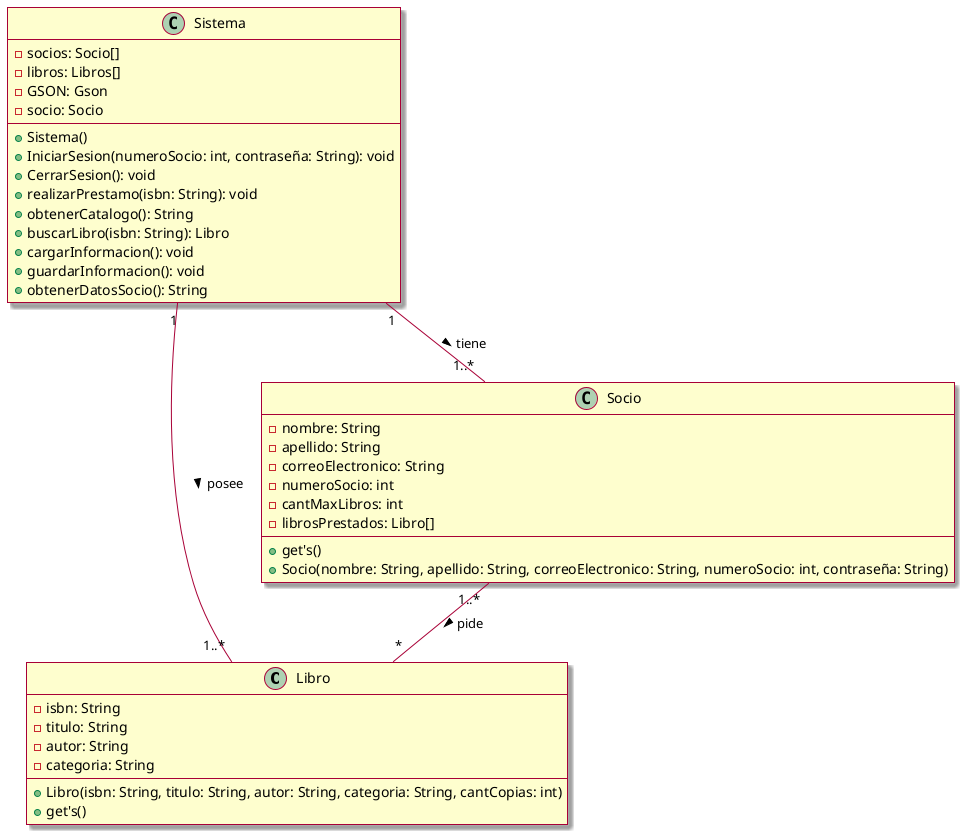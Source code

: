 @startuml
skin rose

Class Libro{
-isbn: String
-titulo: String
-autor: String
-categoria: String
+Libro(isbn: String, titulo: String, autor: String, categoria: String, cantCopias: int)
+get's()
}

Class Socio{
-nombre: String
-apellido: String
-correoElectronico: String
-numeroSocio: int
-cantMaxLibros: int
-librosPrestados: Libro[]
+get's()
+Socio(nombre: String, apellido: String, correoElectronico: String, numeroSocio: int, contraseña: String)
}

Class Sistema{
-socios: Socio[]
-libros: Libros[]
-GSON: Gson
-socio: Socio
+Sistema()
+IniciarSesion(numeroSocio: int, contraseña: String): void
+CerrarSesion(): void
+realizarPrestamo(isbn: String): void
+obtenerCatalogo(): String
+buscarLibro(isbn: String): Libro
+cargarInformacion(): void
+guardarInformacion(): void
+obtenerDatosSocio(): String
}

Sistema"1"--"1..*"Libro: posee >
Sistema"1"--"1..*"Socio: tiene >
Socio"1..*"--"*"Libro: pide >
@enduml
